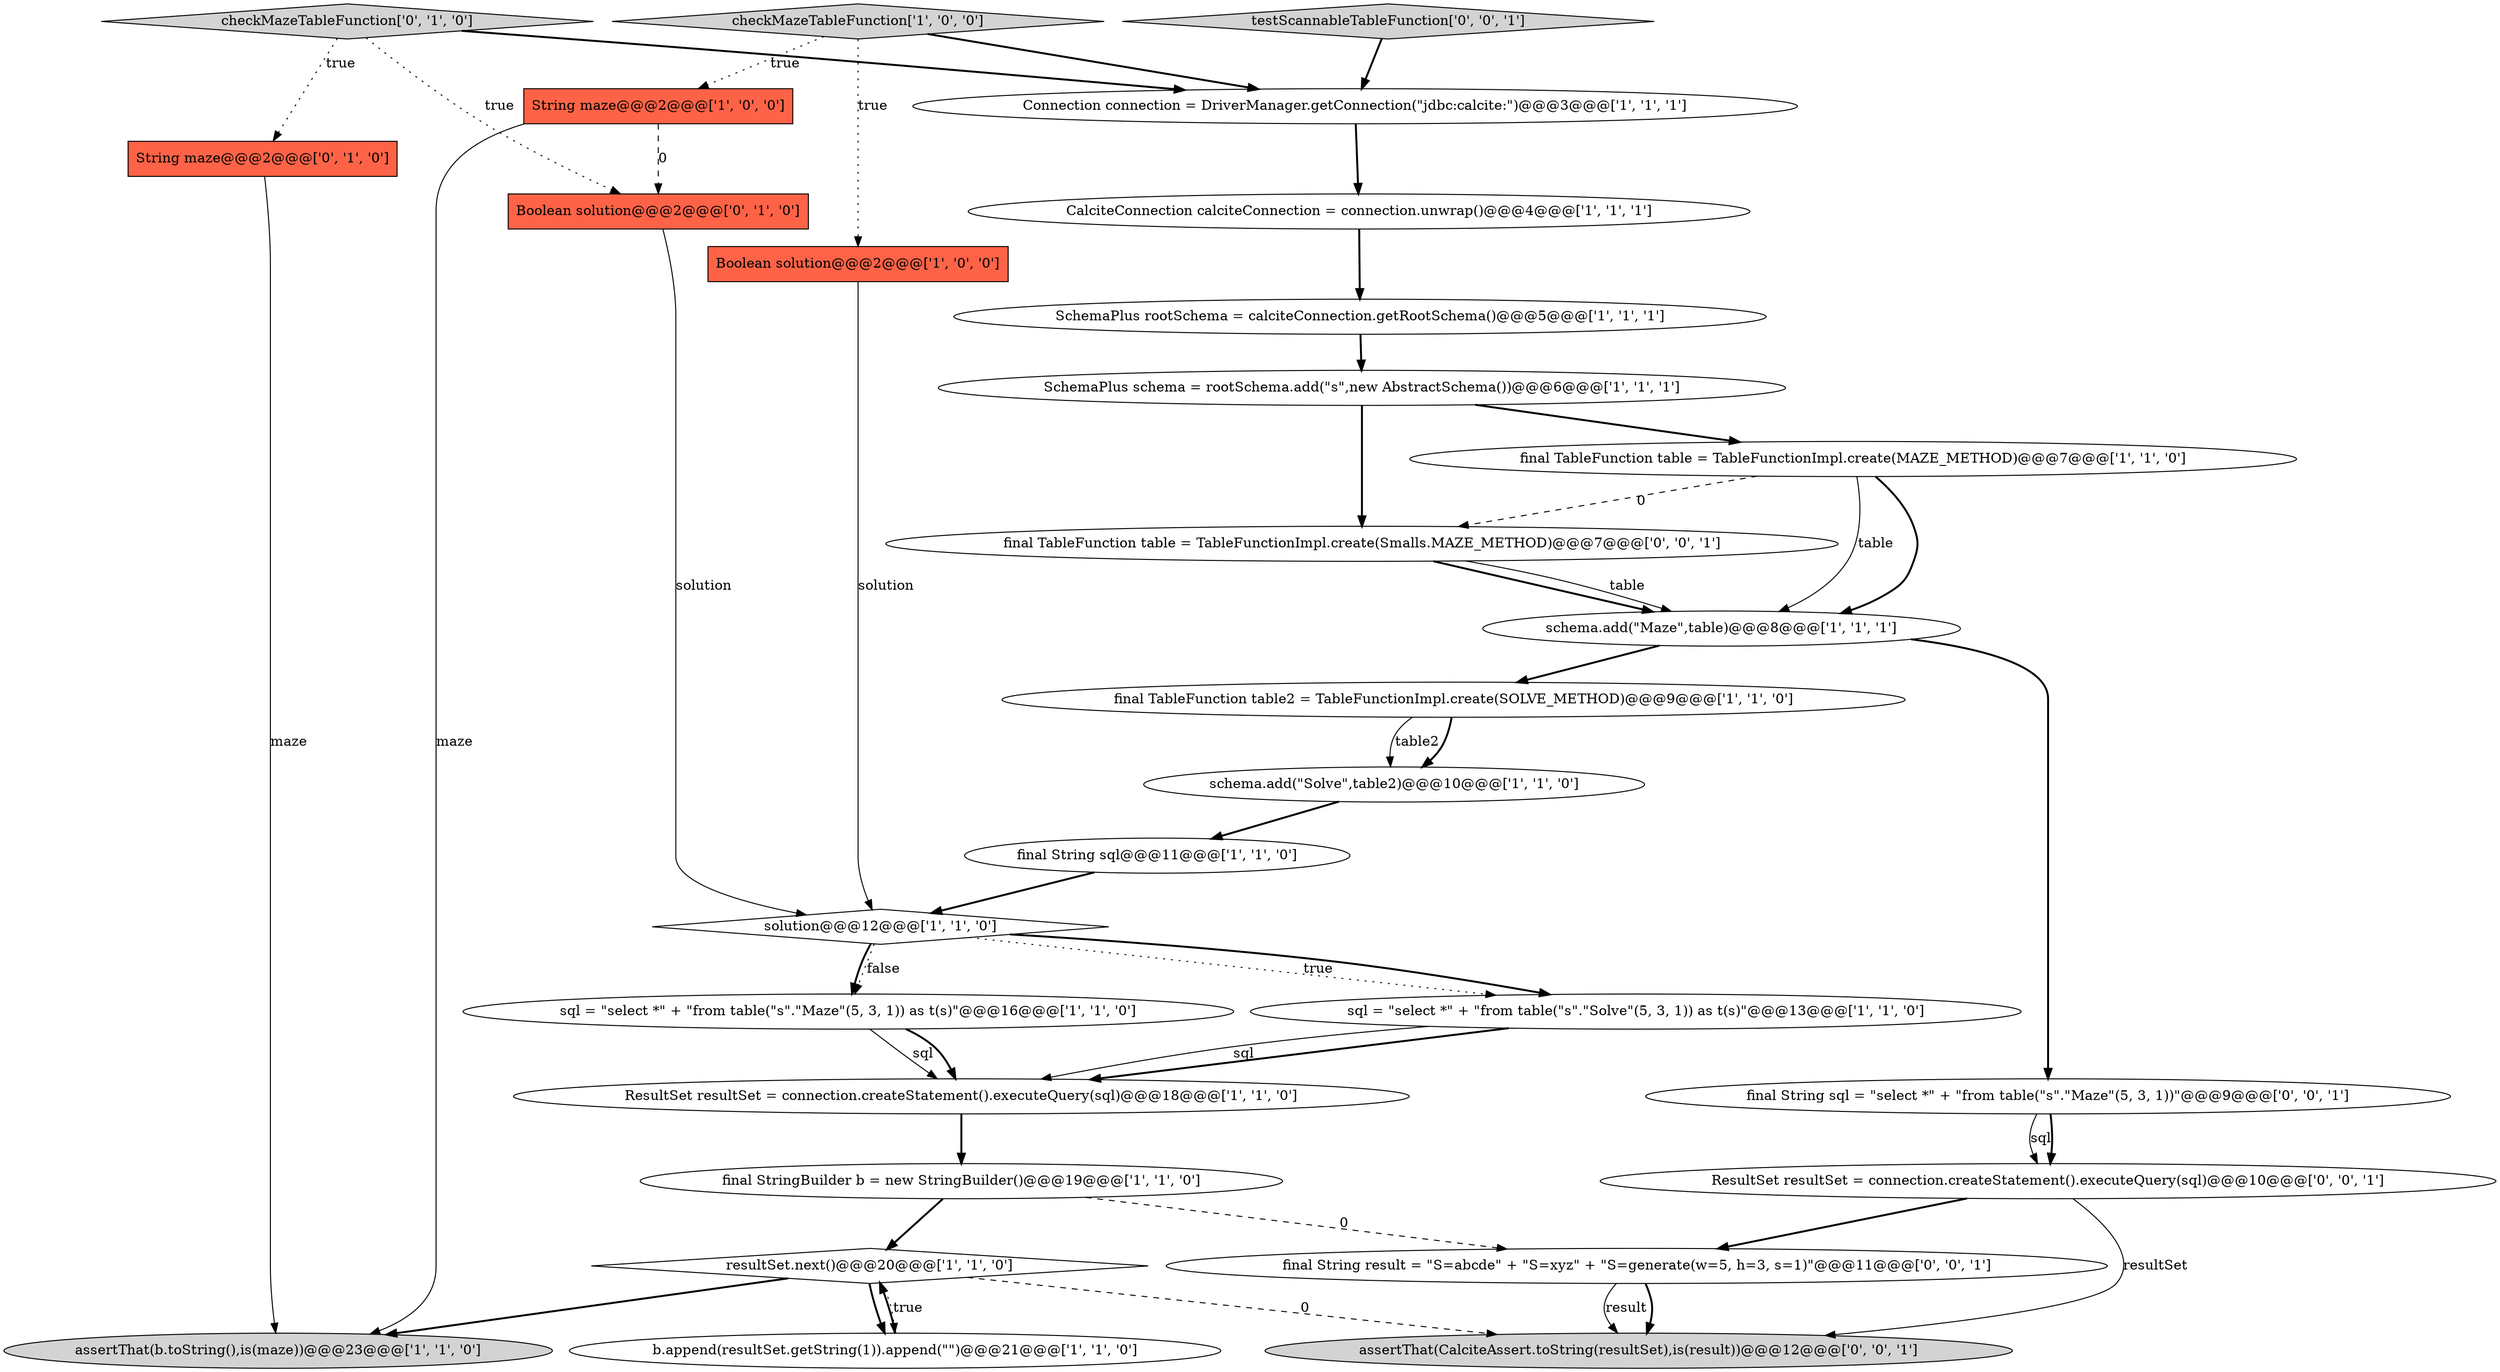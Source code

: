 digraph {
17 [style = filled, label = "assertThat(b.toString(),is(maze))@@@23@@@['1', '1', '0']", fillcolor = lightgray, shape = ellipse image = "AAA0AAABBB1BBB"];
24 [style = filled, label = "testScannableTableFunction['0', '0', '1']", fillcolor = lightgray, shape = diamond image = "AAA0AAABBB3BBB"];
25 [style = filled, label = "final TableFunction table = TableFunctionImpl.create(Smalls.MAZE_METHOD)@@@7@@@['0', '0', '1']", fillcolor = white, shape = ellipse image = "AAA0AAABBB3BBB"];
5 [style = filled, label = "final TableFunction table2 = TableFunctionImpl.create(SOLVE_METHOD)@@@9@@@['1', '1', '0']", fillcolor = white, shape = ellipse image = "AAA0AAABBB1BBB"];
18 [style = filled, label = "Connection connection = DriverManager.getConnection(\"jdbc:calcite:\")@@@3@@@['1', '1', '1']", fillcolor = white, shape = ellipse image = "AAA0AAABBB1BBB"];
14 [style = filled, label = "final StringBuilder b = new StringBuilder()@@@19@@@['1', '1', '0']", fillcolor = white, shape = ellipse image = "AAA0AAABBB1BBB"];
13 [style = filled, label = "b.append(resultSet.getString(1)).append(\"\")@@@21@@@['1', '1', '0']", fillcolor = white, shape = ellipse image = "AAA0AAABBB1BBB"];
8 [style = filled, label = "final TableFunction table = TableFunctionImpl.create(MAZE_METHOD)@@@7@@@['1', '1', '0']", fillcolor = white, shape = ellipse image = "AAA0AAABBB1BBB"];
19 [style = filled, label = "final String sql@@@11@@@['1', '1', '0']", fillcolor = white, shape = ellipse image = "AAA0AAABBB1BBB"];
22 [style = filled, label = "checkMazeTableFunction['0', '1', '0']", fillcolor = lightgray, shape = diamond image = "AAA0AAABBB2BBB"];
4 [style = filled, label = "CalciteConnection calciteConnection = connection.unwrap()@@@4@@@['1', '1', '1']", fillcolor = white, shape = ellipse image = "AAA0AAABBB1BBB"];
20 [style = filled, label = "String maze@@@2@@@['0', '1', '0']", fillcolor = tomato, shape = box image = "AAA0AAABBB2BBB"];
2 [style = filled, label = "sql = \"select *\" + \"from table(\"s\".\"Maze\"(5, 3, 1)) as t(s)\"@@@16@@@['1', '1', '0']", fillcolor = white, shape = ellipse image = "AAA0AAABBB1BBB"];
16 [style = filled, label = "ResultSet resultSet = connection.createStatement().executeQuery(sql)@@@18@@@['1', '1', '0']", fillcolor = white, shape = ellipse image = "AAA0AAABBB1BBB"];
6 [style = filled, label = "solution@@@12@@@['1', '1', '0']", fillcolor = white, shape = diamond image = "AAA0AAABBB1BBB"];
23 [style = filled, label = "final String sql = \"select *\" + \"from table(\"s\".\"Maze\"(5, 3, 1))\"@@@9@@@['0', '0', '1']", fillcolor = white, shape = ellipse image = "AAA0AAABBB3BBB"];
7 [style = filled, label = "schema.add(\"Maze\",table)@@@8@@@['1', '1', '1']", fillcolor = white, shape = ellipse image = "AAA0AAABBB1BBB"];
9 [style = filled, label = "resultSet.next()@@@20@@@['1', '1', '0']", fillcolor = white, shape = diamond image = "AAA0AAABBB1BBB"];
12 [style = filled, label = "SchemaPlus rootSchema = calciteConnection.getRootSchema()@@@5@@@['1', '1', '1']", fillcolor = white, shape = ellipse image = "AAA0AAABBB1BBB"];
0 [style = filled, label = "checkMazeTableFunction['1', '0', '0']", fillcolor = lightgray, shape = diamond image = "AAA0AAABBB1BBB"];
28 [style = filled, label = "ResultSet resultSet = connection.createStatement().executeQuery(sql)@@@10@@@['0', '0', '1']", fillcolor = white, shape = ellipse image = "AAA0AAABBB3BBB"];
10 [style = filled, label = "SchemaPlus schema = rootSchema.add(\"s\",new AbstractSchema())@@@6@@@['1', '1', '1']", fillcolor = white, shape = ellipse image = "AAA0AAABBB1BBB"];
21 [style = filled, label = "Boolean solution@@@2@@@['0', '1', '0']", fillcolor = tomato, shape = box image = "AAA1AAABBB2BBB"];
26 [style = filled, label = "final String result = \"S=abcde\" + \"S=xyz\" + \"S=generate(w=5, h=3, s=1)\"@@@11@@@['0', '0', '1']", fillcolor = white, shape = ellipse image = "AAA0AAABBB3BBB"];
11 [style = filled, label = "schema.add(\"Solve\",table2)@@@10@@@['1', '1', '0']", fillcolor = white, shape = ellipse image = "AAA0AAABBB1BBB"];
15 [style = filled, label = "String maze@@@2@@@['1', '0', '0']", fillcolor = tomato, shape = box image = "AAA1AAABBB1BBB"];
1 [style = filled, label = "sql = \"select *\" + \"from table(\"s\".\"Solve\"(5, 3, 1)) as t(s)\"@@@13@@@['1', '1', '0']", fillcolor = white, shape = ellipse image = "AAA0AAABBB1BBB"];
27 [style = filled, label = "assertThat(CalciteAssert.toString(resultSet),is(result))@@@12@@@['0', '0', '1']", fillcolor = lightgray, shape = ellipse image = "AAA0AAABBB3BBB"];
3 [style = filled, label = "Boolean solution@@@2@@@['1', '0', '0']", fillcolor = tomato, shape = box image = "AAA0AAABBB1BBB"];
22->21 [style = dotted, label="true"];
0->15 [style = dotted, label="true"];
6->2 [style = dotted, label="false"];
23->28 [style = solid, label="sql"];
6->1 [style = dotted, label="true"];
9->27 [style = dashed, label="0"];
15->21 [style = dashed, label="0"];
9->17 [style = bold, label=""];
28->26 [style = bold, label=""];
11->19 [style = bold, label=""];
19->6 [style = bold, label=""];
21->6 [style = solid, label="solution"];
25->7 [style = bold, label=""];
24->18 [style = bold, label=""];
8->7 [style = bold, label=""];
14->26 [style = dashed, label="0"];
20->17 [style = solid, label="maze"];
6->2 [style = bold, label=""];
23->28 [style = bold, label=""];
6->1 [style = bold, label=""];
26->27 [style = bold, label=""];
7->5 [style = bold, label=""];
12->10 [style = bold, label=""];
22->18 [style = bold, label=""];
5->11 [style = solid, label="table2"];
22->20 [style = dotted, label="true"];
18->4 [style = bold, label=""];
10->8 [style = bold, label=""];
10->25 [style = bold, label=""];
1->16 [style = bold, label=""];
1->16 [style = solid, label="sql"];
3->6 [style = solid, label="solution"];
7->23 [style = bold, label=""];
8->7 [style = solid, label="table"];
9->13 [style = dotted, label="true"];
2->16 [style = solid, label="sql"];
4->12 [style = bold, label=""];
9->13 [style = bold, label=""];
28->27 [style = solid, label="resultSet"];
16->14 [style = bold, label=""];
14->9 [style = bold, label=""];
0->18 [style = bold, label=""];
5->11 [style = bold, label=""];
8->25 [style = dashed, label="0"];
13->9 [style = bold, label=""];
0->3 [style = dotted, label="true"];
25->7 [style = solid, label="table"];
26->27 [style = solid, label="result"];
15->17 [style = solid, label="maze"];
2->16 [style = bold, label=""];
}
